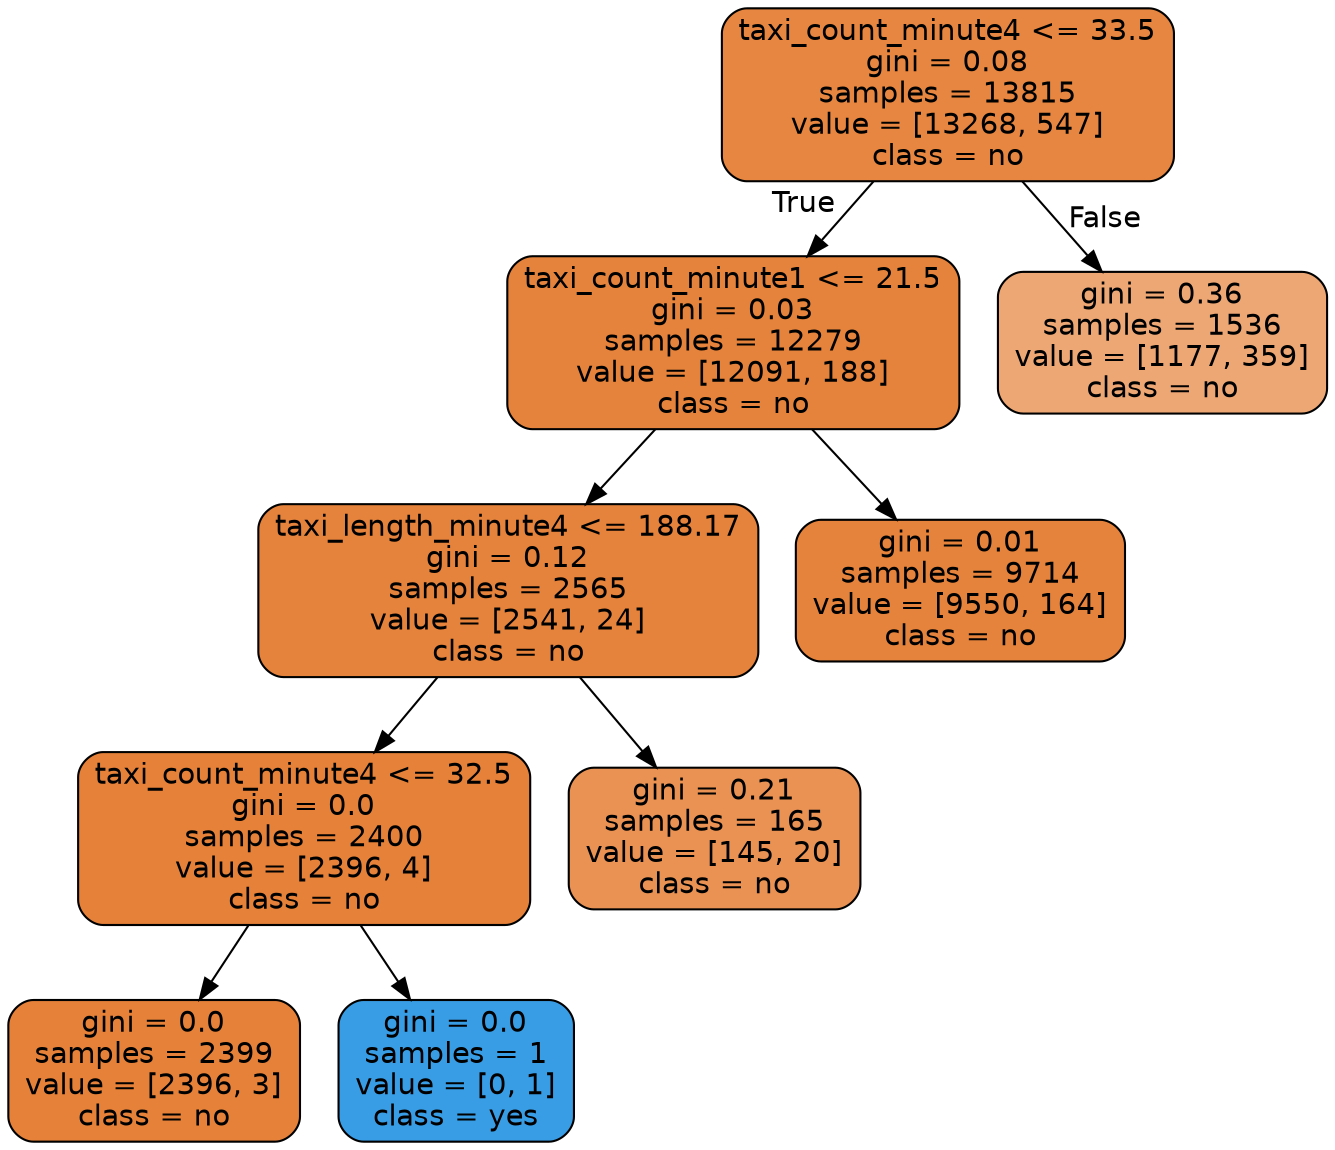 digraph Tree {
node [shape=box, style="filled, rounded", color="black", fontname="helvetica"] ;
edge [fontname="helvetica"] ;
0 [label="taxi_count_minute4 <= 33.5\ngini = 0.08\nsamples = 13815\nvalue = [13268, 547]\nclass = no", fillcolor="#e68641"] ;
1 [label="taxi_count_minute1 <= 21.5\ngini = 0.03\nsamples = 12279\nvalue = [12091, 188]\nclass = no", fillcolor="#e5833c"] ;
0 -> 1 [labeldistance=2.5, labelangle=45, headlabel="True"] ;
2 [label="taxi_length_minute4 <= 188.17\ngini = 0.12\nsamples = 2565\nvalue = [2541, 24]\nclass = no", fillcolor="#e5823b"] ;
1 -> 2 ;
3 [label="taxi_count_minute4 <= 32.5\ngini = 0.0\nsamples = 2400\nvalue = [2396, 4]\nclass = no", fillcolor="#e58139"] ;
2 -> 3 ;
4 [label="gini = 0.0\nsamples = 2399\nvalue = [2396, 3]\nclass = no", fillcolor="#e58139"] ;
3 -> 4 ;
5 [label="gini = 0.0\nsamples = 1\nvalue = [0, 1]\nclass = yes", fillcolor="#399de5"] ;
3 -> 5 ;
6 [label="gini = 0.21\nsamples = 165\nvalue = [145, 20]\nclass = no", fillcolor="#e99254"] ;
2 -> 6 ;
7 [label="gini = 0.01\nsamples = 9714\nvalue = [9550, 164]\nclass = no", fillcolor="#e5833c"] ;
1 -> 7 ;
8 [label="gini = 0.36\nsamples = 1536\nvalue = [1177, 359]\nclass = no", fillcolor="#eda775"] ;
0 -> 8 [labeldistance=2.5, labelangle=-45, headlabel="False"] ;
}